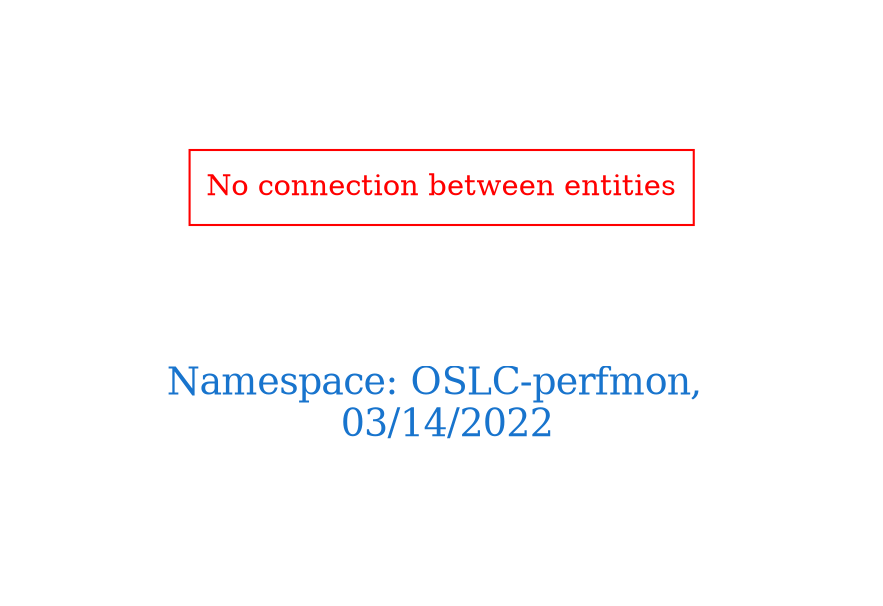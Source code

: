 digraph OGIT_ontology {
 graph [ rankdir= LR,pad=1 
fontsize = 18,
fontcolor= dodgerblue3,label = "\n\n\nNamespace: OSLC-perfmon, \n 03/14/2022"];
node[shape=polygon];
edge [  color="gray81"];

"No connection between entities" [fontcolor = "red",color="red", shape="polygon"]
}
